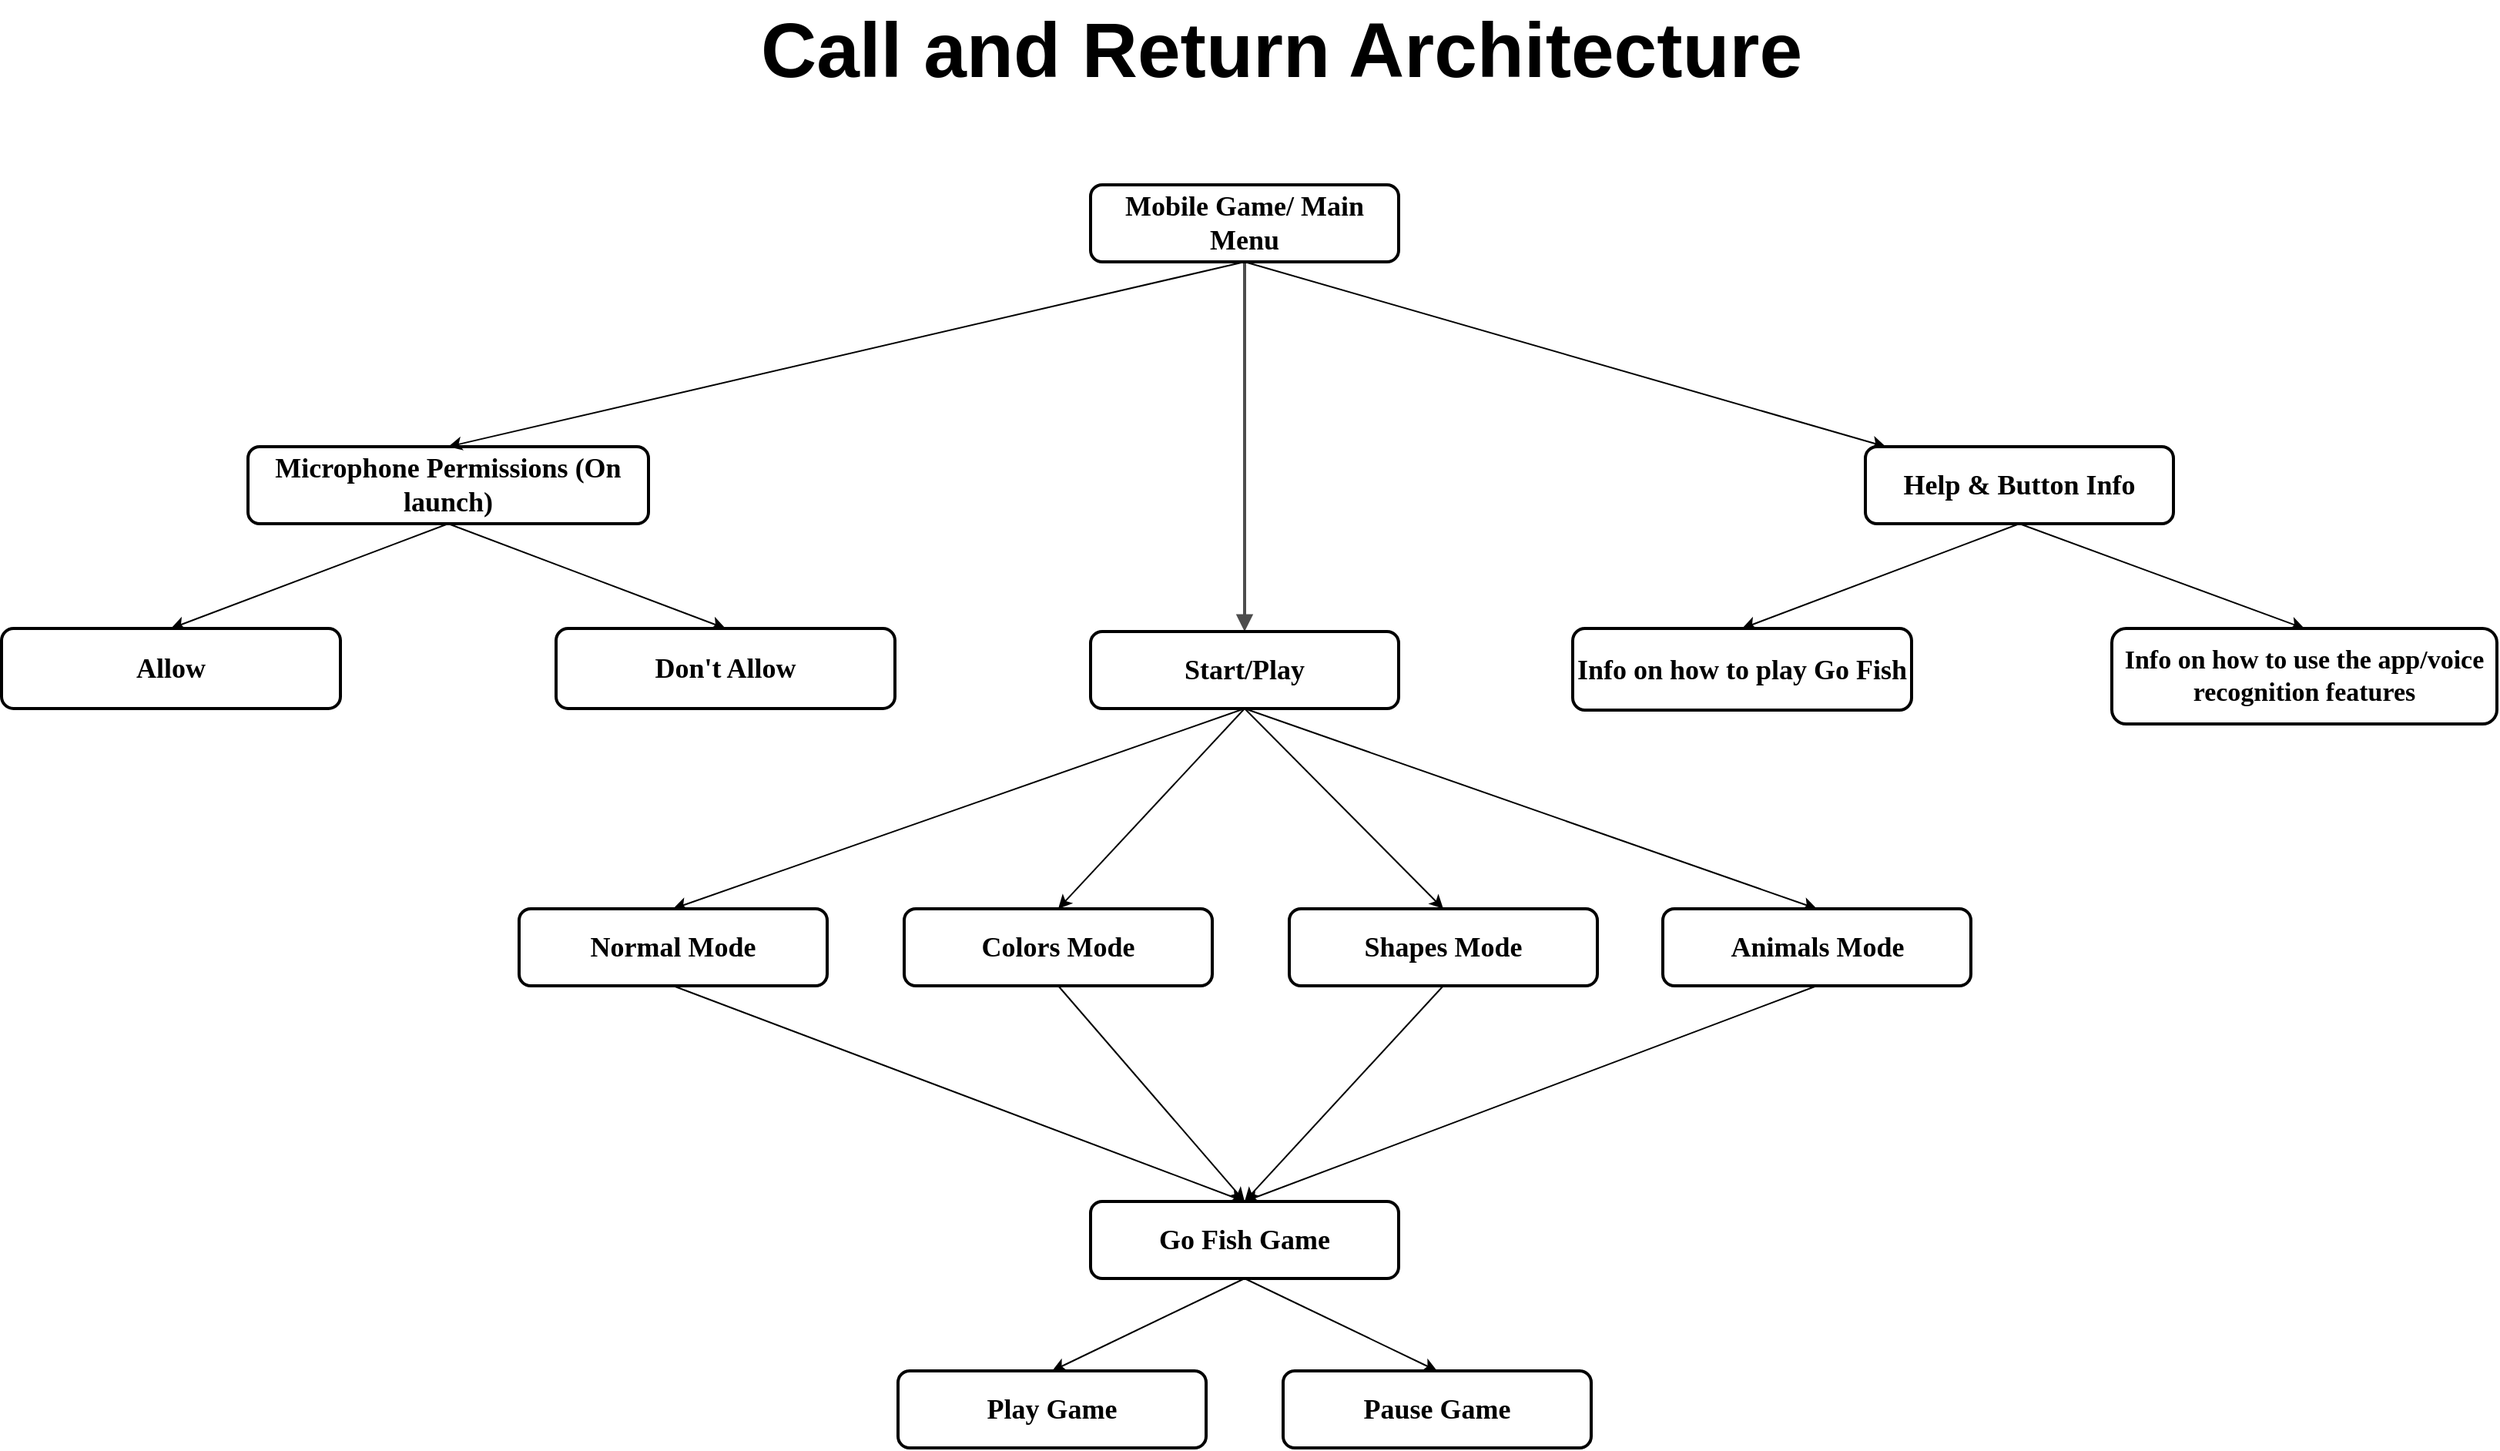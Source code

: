 <mxfile version="12.1.0" type="github" pages="1"><diagram name="Page-1" id="19d8dcba-68ad-dc05-1034-9cf7b2a963f6"><mxGraphModel dx="1423" dy="1630" grid="1" gridSize="10" guides="1" tooltips="1" connect="1" arrows="1" fold="1" page="1" pageScale="1" pageWidth="1100" pageHeight="850" background="#ffffff" math="0" shadow="0"><root><mxCell id="0"/><mxCell id="1" parent="0"/><mxCell id="218ae93e1282097f-42" value="" style="edgeStyle=orthogonalEdgeStyle;rounded=1;html=1;labelBackgroundColor=none;endArrow=block;endFill=1;strokeColor=#4D4D4D;strokeWidth=2;fontFamily=Verdana;fontSize=12;fontStyle=1" parent="1" source="6257edae8c83ed4a-1" target="6257edae8c83ed4a-12" edge="1"><mxGeometry relative="1" as="geometry"/></mxCell><mxCell id="218ae93e1282097f-8" value="&lt;span&gt;&lt;font style=&quot;font-size: 18px&quot;&gt;Allow&lt;/font&gt;&lt;br&gt;&lt;/span&gt;" style="whiteSpace=wrap;html=1;rounded=1;shadow=0;comic=0;strokeWidth=2;fillColor=#ffffff;fontFamily=Verdana;align=center;fontSize=12;fontStyle=1" parent="1" vertex="1"><mxGeometry x="180" y="328" width="220" height="52" as="geometry"/></mxCell><mxCell id="Xl5bDgA052UXj8_jgu4T-38" style="rounded=0;orthogonalLoop=1;jettySize=auto;html=1;exitX=0.5;exitY=1;exitDx=0;exitDy=0;entryX=0.5;entryY=0;entryDx=0;entryDy=0;" parent="1" source="6257edae8c83ed4a-9" target="218ae93e1282097f-8" edge="1"><mxGeometry relative="1" as="geometry"/></mxCell><mxCell id="Xl5bDgA052UXj8_jgu4T-40" style="rounded=0;orthogonalLoop=1;jettySize=auto;html=1;exitX=0.5;exitY=1;exitDx=0;exitDy=0;entryX=0.5;entryY=0;entryDx=0;entryDy=0;" parent="1" source="6257edae8c83ed4a-9" target="6257edae8c83ed4a-21" edge="1"><mxGeometry relative="1" as="geometry"/></mxCell><mxCell id="6257edae8c83ed4a-9" value="&lt;font style=&quot;font-size: 18px&quot;&gt;Microphone Permissions (On launch)&lt;/font&gt;" style="whiteSpace=wrap;html=1;rounded=1;shadow=0;comic=0;strokeWidth=2;fillColor=#ffffff;fontFamily=Verdana;align=center;fontSize=12;fontStyle=1" parent="1" vertex="1"><mxGeometry x="340" y="210" width="260" height="50" as="geometry"/></mxCell><mxCell id="6257edae8c83ed4a-21" value="&lt;font style=&quot;font-size: 18px&quot;&gt;Don't Allow&lt;/font&gt;" style="whiteSpace=wrap;html=1;rounded=1;shadow=0;comic=0;strokeWidth=2;fillColor=#ffffff;fontFamily=Verdana;align=center;fontSize=12;fontStyle=1" parent="1" vertex="1"><mxGeometry x="540" y="328" width="220" height="52" as="geometry"/></mxCell><mxCell id="Xl5bDgA052UXj8_jgu4T-34" style="rounded=0;orthogonalLoop=1;jettySize=auto;html=1;exitX=0.5;exitY=1;exitDx=0;exitDy=0;entryX=0.5;entryY=0;entryDx=0;entryDy=0;" parent="1" source="6257edae8c83ed4a-12" target="Xl5bDgA052UXj8_jgu4T-26" edge="1"><mxGeometry relative="1" as="geometry"/></mxCell><mxCell id="Xl5bDgA052UXj8_jgu4T-35" style="rounded=0;orthogonalLoop=1;jettySize=auto;html=1;exitX=0.5;exitY=1;exitDx=0;exitDy=0;entryX=0.5;entryY=0;entryDx=0;entryDy=0;" parent="1" source="6257edae8c83ed4a-12" target="Xl5bDgA052UXj8_jgu4T-25" edge="1"><mxGeometry relative="1" as="geometry"/></mxCell><mxCell id="Xl5bDgA052UXj8_jgu4T-36" style="rounded=0;orthogonalLoop=1;jettySize=auto;html=1;exitX=0.5;exitY=1;exitDx=0;exitDy=0;entryX=0.5;entryY=0;entryDx=0;entryDy=0;" parent="1" source="6257edae8c83ed4a-12" target="Xl5bDgA052UXj8_jgu4T-24" edge="1"><mxGeometry relative="1" as="geometry"/></mxCell><mxCell id="Xl5bDgA052UXj8_jgu4T-37" style="rounded=0;orthogonalLoop=1;jettySize=auto;html=1;exitX=0.5;exitY=1;exitDx=0;exitDy=0;entryX=0.5;entryY=0;entryDx=0;entryDy=0;" parent="1" source="6257edae8c83ed4a-12" target="Xl5bDgA052UXj8_jgu4T-27" edge="1"><mxGeometry relative="1" as="geometry"/></mxCell><mxCell id="6257edae8c83ed4a-12" value="&lt;font style=&quot;font-size: 18px&quot;&gt;Start/Play&lt;/font&gt;" style="whiteSpace=wrap;html=1;rounded=1;shadow=0;comic=0;strokeWidth=2;fillColor=#ffffff;fontFamily=Verdana;align=center;fontSize=12;fontStyle=1" parent="1" vertex="1"><mxGeometry x="887" y="330" width="200" height="50" as="geometry"/></mxCell><mxCell id="Xl5bDgA052UXj8_jgu4T-41" style="rounded=0;orthogonalLoop=1;jettySize=auto;html=1;exitX=0.5;exitY=1;exitDx=0;exitDy=0;entryX=0.5;entryY=0;entryDx=0;entryDy=0;" parent="1" source="6257edae8c83ed4a-1" target="6257edae8c83ed4a-9" edge="1"><mxGeometry relative="1" as="geometry"/></mxCell><mxCell id="Xl5bDgA052UXj8_jgu4T-42" style="rounded=0;orthogonalLoop=1;jettySize=auto;html=1;exitX=0.5;exitY=1;exitDx=0;exitDy=0;" parent="1" source="6257edae8c83ed4a-1" target="218ae93e1282097f-2" edge="1"><mxGeometry relative="1" as="geometry"/></mxCell><mxCell id="6257edae8c83ed4a-1" value="&lt;font style=&quot;font-size: 18px&quot;&gt;Mobile Game/ Main Menu&lt;/font&gt;" style="whiteSpace=wrap;html=1;rounded=1;shadow=0;comic=0;strokeWidth=2;fillColor=#ffffff;fontFamily=Verdana;align=center;fontSize=12;fontStyle=1" parent="1" vertex="1"><mxGeometry x="887" y="40" width="200" height="50" as="geometry"/></mxCell><mxCell id="Xl5bDgA052UXj8_jgu4T-43" style="rounded=0;orthogonalLoop=1;jettySize=auto;html=1;exitX=0.5;exitY=1;exitDx=0;exitDy=0;entryX=0.5;entryY=0;entryDx=0;entryDy=0;" parent="1" source="218ae93e1282097f-2" target="Xl5bDgA052UXj8_jgu4T-12" edge="1"><mxGeometry relative="1" as="geometry"/></mxCell><mxCell id="Xl5bDgA052UXj8_jgu4T-44" style="rounded=0;orthogonalLoop=1;jettySize=auto;html=1;exitX=0.5;exitY=1;exitDx=0;exitDy=0;entryX=0.5;entryY=0;entryDx=0;entryDy=0;" parent="1" source="218ae93e1282097f-2" target="Xl5bDgA052UXj8_jgu4T-19" edge="1"><mxGeometry relative="1" as="geometry"/></mxCell><mxCell id="218ae93e1282097f-2" value="&lt;font style=&quot;font-size: 18px&quot;&gt;Help &amp;amp; Button Info&lt;/font&gt;" style="whiteSpace=wrap;html=1;rounded=1;shadow=0;comic=0;strokeWidth=2;fillColor=#ffffff;fontFamily=Verdana;align=center;fontSize=12;fontStyle=1" parent="1" vertex="1"><mxGeometry x="1390" y="210" width="200" height="50" as="geometry"/></mxCell><mxCell id="Xl5bDgA052UXj8_jgu4T-12" value="&lt;span&gt;&lt;font style=&quot;font-size: 18px&quot;&gt;Info on how to play Go Fish&lt;/font&gt;&lt;br&gt;&lt;/span&gt;" style="whiteSpace=wrap;html=1;rounded=1;shadow=0;comic=0;strokeWidth=2;fillColor=#ffffff;fontFamily=Verdana;align=center;fontSize=12;fontStyle=1" parent="1" vertex="1"><mxGeometry x="1200" y="328" width="220" height="53" as="geometry"/></mxCell><mxCell id="Xl5bDgA052UXj8_jgu4T-19" value="&lt;font style=&quot;font-size: 17px&quot;&gt;Info on how to use the app/voice recognition features&lt;/font&gt;" style="whiteSpace=wrap;html=1;rounded=1;shadow=0;comic=0;strokeWidth=2;fillColor=#ffffff;fontFamily=Verdana;align=center;fontSize=12;fontStyle=1" parent="1" vertex="1"><mxGeometry x="1550" y="328" width="250" height="62" as="geometry"/></mxCell><mxCell id="Xl5bDgA052UXj8_jgu4T-50" style="edgeStyle=none;rounded=0;orthogonalLoop=1;jettySize=auto;html=1;exitX=0.5;exitY=1;exitDx=0;exitDy=0;entryX=0.5;entryY=0;entryDx=0;entryDy=0;" parent="1" source="Xl5bDgA052UXj8_jgu4T-24" target="Xl5bDgA052UXj8_jgu4T-46" edge="1"><mxGeometry relative="1" as="geometry"/></mxCell><mxCell id="Xl5bDgA052UXj8_jgu4T-24" value="&lt;font style=&quot;font-size: 18px&quot;&gt;Animals Mode&lt;/font&gt;" style="whiteSpace=wrap;html=1;rounded=1;shadow=0;comic=0;strokeWidth=2;fillColor=#ffffff;fontFamily=Verdana;align=center;fontSize=12;fontStyle=1" parent="1" vertex="1"><mxGeometry x="1258.5" y="510" width="200" height="50" as="geometry"/></mxCell><mxCell id="Xl5bDgA052UXj8_jgu4T-49" style="edgeStyle=none;rounded=0;orthogonalLoop=1;jettySize=auto;html=1;exitX=0.5;exitY=1;exitDx=0;exitDy=0;entryX=0.5;entryY=0;entryDx=0;entryDy=0;" parent="1" source="Xl5bDgA052UXj8_jgu4T-25" target="Xl5bDgA052UXj8_jgu4T-46" edge="1"><mxGeometry relative="1" as="geometry"/></mxCell><mxCell id="Xl5bDgA052UXj8_jgu4T-25" value="&lt;font style=&quot;font-size: 18px&quot;&gt;Shapes Mode&lt;/font&gt;" style="whiteSpace=wrap;html=1;rounded=1;shadow=0;comic=0;strokeWidth=2;fillColor=#ffffff;fontFamily=Verdana;align=center;fontSize=12;fontStyle=1" parent="1" vertex="1"><mxGeometry x="1016" y="510" width="200" height="50" as="geometry"/></mxCell><mxCell id="Xl5bDgA052UXj8_jgu4T-48" style="edgeStyle=none;rounded=0;orthogonalLoop=1;jettySize=auto;html=1;exitX=0.5;exitY=1;exitDx=0;exitDy=0;entryX=0.5;entryY=0;entryDx=0;entryDy=0;" parent="1" source="Xl5bDgA052UXj8_jgu4T-26" target="Xl5bDgA052UXj8_jgu4T-46" edge="1"><mxGeometry relative="1" as="geometry"><mxPoint x="990" y="640" as="targetPoint"/></mxGeometry></mxCell><mxCell id="Xl5bDgA052UXj8_jgu4T-26" value="&lt;font style=&quot;font-size: 18px&quot;&gt;Colors Mode&lt;/font&gt;" style="whiteSpace=wrap;html=1;rounded=1;shadow=0;comic=0;strokeWidth=2;fillColor=#ffffff;fontFamily=Verdana;align=center;fontSize=12;fontStyle=1" parent="1" vertex="1"><mxGeometry x="766" y="510" width="200" height="50" as="geometry"/></mxCell><mxCell id="Xl5bDgA052UXj8_jgu4T-47" style="edgeStyle=none;rounded=0;orthogonalLoop=1;jettySize=auto;html=1;exitX=0.5;exitY=1;exitDx=0;exitDy=0;entryX=0.5;entryY=0;entryDx=0;entryDy=0;" parent="1" source="Xl5bDgA052UXj8_jgu4T-27" target="Xl5bDgA052UXj8_jgu4T-46" edge="1"><mxGeometry relative="1" as="geometry"/></mxCell><mxCell id="Xl5bDgA052UXj8_jgu4T-27" value="&lt;font style=&quot;font-size: 18px&quot;&gt;Normal Mode&lt;/font&gt;" style="whiteSpace=wrap;html=1;rounded=1;shadow=0;comic=0;strokeWidth=2;fillColor=#ffffff;fontFamily=Verdana;align=center;fontSize=12;fontStyle=1" parent="1" vertex="1"><mxGeometry x="516" y="510" width="200" height="50" as="geometry"/></mxCell><mxCell id="Xl5bDgA052UXj8_jgu4T-56" style="edgeStyle=none;rounded=0;orthogonalLoop=1;jettySize=auto;html=1;exitX=0.5;exitY=1;exitDx=0;exitDy=0;entryX=0.5;entryY=0;entryDx=0;entryDy=0;" parent="1" source="Xl5bDgA052UXj8_jgu4T-46" target="Xl5bDgA052UXj8_jgu4T-54" edge="1"><mxGeometry relative="1" as="geometry"/></mxCell><mxCell id="Xl5bDgA052UXj8_jgu4T-57" style="edgeStyle=none;rounded=0;orthogonalLoop=1;jettySize=auto;html=1;exitX=0.5;exitY=1;exitDx=0;exitDy=0;entryX=0.5;entryY=0;entryDx=0;entryDy=0;" parent="1" source="Xl5bDgA052UXj8_jgu4T-46" target="Xl5bDgA052UXj8_jgu4T-55" edge="1"><mxGeometry relative="1" as="geometry"/></mxCell><mxCell id="Xl5bDgA052UXj8_jgu4T-46" value="&lt;font style=&quot;font-size: 18px&quot;&gt;Go Fish Game&lt;/font&gt;" style="whiteSpace=wrap;html=1;rounded=1;shadow=0;comic=0;strokeWidth=2;fillColor=#ffffff;fontFamily=Verdana;align=center;fontSize=12;fontStyle=1" parent="1" vertex="1"><mxGeometry x="887" y="700" width="200" height="50" as="geometry"/></mxCell><mxCell id="Xl5bDgA052UXj8_jgu4T-54" value="&lt;font style=&quot;font-size: 18px&quot;&gt;Play Game&lt;/font&gt;" style="whiteSpace=wrap;html=1;rounded=1;shadow=0;comic=0;strokeWidth=2;fillColor=#ffffff;fontFamily=Verdana;align=center;fontSize=12;fontStyle=1" parent="1" vertex="1"><mxGeometry x="762" y="810" width="200" height="50" as="geometry"/></mxCell><mxCell id="Xl5bDgA052UXj8_jgu4T-55" value="&lt;font style=&quot;font-size: 18px&quot;&gt;Pause Game&lt;/font&gt;" style="whiteSpace=wrap;html=1;rounded=1;shadow=0;comic=0;strokeWidth=2;fillColor=#ffffff;fontFamily=Verdana;align=center;fontSize=12;fontStyle=1" parent="1" vertex="1"><mxGeometry x="1012" y="810" width="200" height="50" as="geometry"/></mxCell><mxCell id="lGuE_VKgqAm_jyVecHIw-1" value="&lt;b&gt;&lt;font style=&quot;font-size: 50px&quot;&gt;Call and Return Architecture&lt;/font&gt;&lt;/b&gt;" style="text;html=1;resizable=0;points=[];autosize=1;align=left;verticalAlign=top;spacingTop=-4;" parent="1" vertex="1"><mxGeometry x="671" y="-80" width="690" height="30" as="geometry"/></mxCell></root></mxGraphModel></diagram></mxfile>